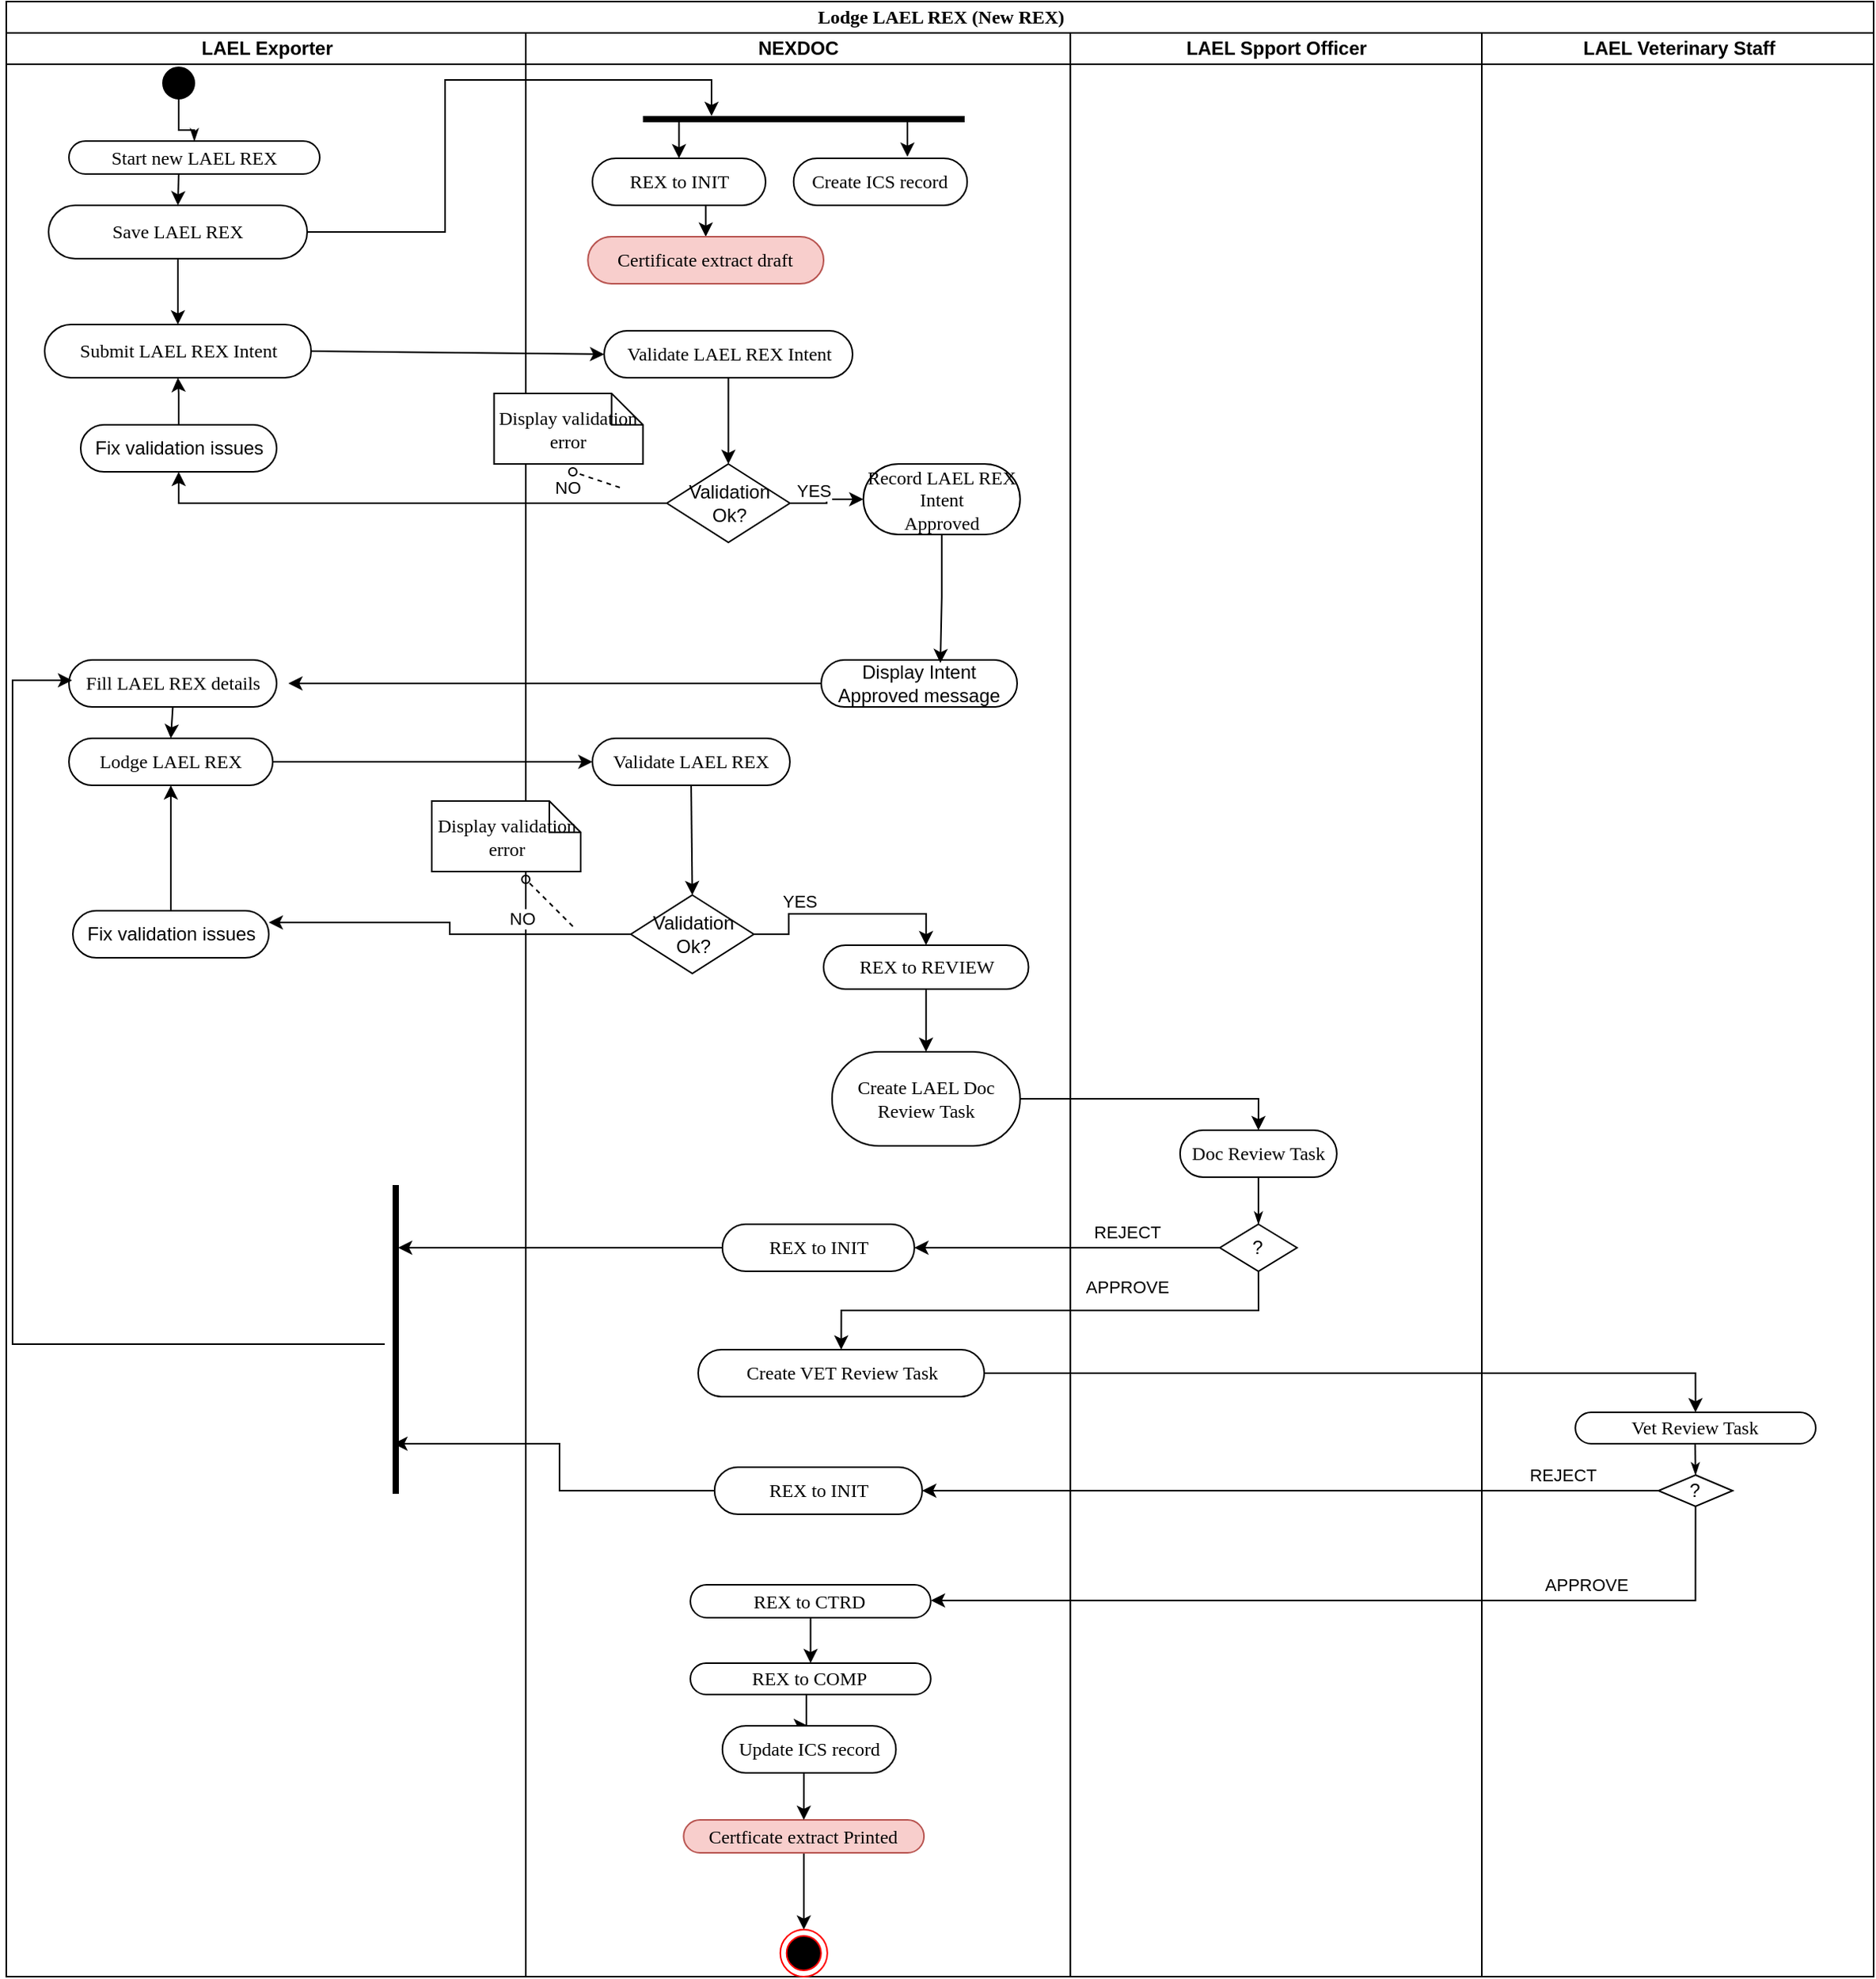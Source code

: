 <mxfile version="24.2.1" type="github">
  <diagram name="Page-1" id="0783ab3e-0a74-02c8-0abd-f7b4e66b4bec">
    <mxGraphModel dx="1434" dy="780" grid="1" gridSize="10" guides="1" tooltips="1" connect="1" arrows="1" fold="1" page="1" pageScale="1" pageWidth="850" pageHeight="1100" background="none" math="0" shadow="0">
      <root>
        <mxCell id="0" />
        <mxCell id="1" parent="0" />
        <mxCell id="1c1d494c118603dd-1" value="Lodge LAEL REX (New REX)" style="swimlane;html=1;childLayout=stackLayout;startSize=20;rounded=0;shadow=0;comic=0;labelBackgroundColor=none;strokeWidth=1;fontFamily=Verdana;fontSize=12;align=center;" parent="1" vertex="1">
          <mxGeometry x="70" y="30" width="1191.5" height="1260" as="geometry" />
        </mxCell>
        <mxCell id="afBEJ1qmN9qO1VWpJjCL-51" value="" style="edgeStyle=orthogonalEdgeStyle;rounded=0;orthogonalLoop=1;jettySize=auto;html=1;entryX=0.5;entryY=1;entryDx=0;entryDy=0;exitX=0;exitY=0.5;exitDx=0;exitDy=0;" parent="1c1d494c118603dd-1" source="afBEJ1qmN9qO1VWpJjCL-49" target="afBEJ1qmN9qO1VWpJjCL-46" edge="1">
          <mxGeometry relative="1" as="geometry">
            <mxPoint x="324.75" y="360" as="sourcePoint" />
            <mxPoint x="172.5" y="357.5" as="targetPoint" />
          </mxGeometry>
        </mxCell>
        <mxCell id="afBEJ1qmN9qO1VWpJjCL-52" value="NO" style="edgeLabel;html=1;align=center;verticalAlign=middle;resizable=0;points=[];" parent="afBEJ1qmN9qO1VWpJjCL-51" vertex="1" connectable="0">
          <mxGeometry x="-0.15" y="-2" relative="1" as="geometry">
            <mxPoint x="77" y="-8" as="offset" />
          </mxGeometry>
        </mxCell>
        <mxCell id="1c1d494c118603dd-2" value="LAEL Exporter" style="swimlane;html=1;startSize=20;" parent="1c1d494c118603dd-1" vertex="1">
          <mxGeometry y="20" width="331.5" height="1240" as="geometry" />
        </mxCell>
        <mxCell id="afBEJ1qmN9qO1VWpJjCL-3" value="" style="ellipse;whiteSpace=wrap;html=1;rounded=0;shadow=0;comic=0;labelBackgroundColor=none;strokeWidth=1;fillColor=#000000;fontFamily=Verdana;fontSize=12;align=center;" parent="1c1d494c118603dd-2" vertex="1">
          <mxGeometry x="100" y="22" width="20" height="20" as="geometry" />
        </mxCell>
        <mxCell id="afBEJ1qmN9qO1VWpJjCL-4" value="Start new LAEL REX" style="rounded=1;whiteSpace=wrap;html=1;shadow=0;comic=0;labelBackgroundColor=none;strokeWidth=1;fontFamily=Verdana;fontSize=12;align=center;arcSize=50;" parent="1c1d494c118603dd-2" vertex="1">
          <mxGeometry x="40" y="69" width="160" height="21" as="geometry" />
        </mxCell>
        <mxCell id="afBEJ1qmN9qO1VWpJjCL-2" style="edgeStyle=orthogonalEdgeStyle;rounded=0;html=1;labelBackgroundColor=none;startArrow=none;startFill=0;startSize=5;endArrow=classicThin;endFill=1;endSize=5;jettySize=auto;orthogonalLoop=1;strokeWidth=1;fontFamily=Verdana;fontSize=12" parent="1c1d494c118603dd-2" source="afBEJ1qmN9qO1VWpJjCL-3" target="afBEJ1qmN9qO1VWpJjCL-4" edge="1">
          <mxGeometry relative="1" as="geometry" />
        </mxCell>
        <mxCell id="1c1d494c118603dd-35" style="edgeStyle=none;rounded=0;html=1;labelBackgroundColor=none;startArrow=none;startFill=0;startSize=5;endArrow=classicThin;endFill=1;endSize=5;jettySize=auto;orthogonalLoop=1;strokeWidth=1;fontFamily=Verdana;fontSize=12" parent="1c1d494c118603dd-2" edge="1">
          <mxGeometry relative="1" as="geometry">
            <mxPoint x="152.273" y="455" as="targetPoint" />
          </mxGeometry>
        </mxCell>
        <mxCell id="1c1d494c118603dd-46" style="edgeStyle=none;rounded=0;html=1;labelBackgroundColor=none;startArrow=none;startFill=0;startSize=5;endArrow=oval;endFill=0;endSize=5;jettySize=auto;orthogonalLoop=1;strokeWidth=1;fontFamily=Verdana;fontSize=12;dashed=1;" parent="1c1d494c118603dd-2" edge="1">
          <mxGeometry relative="1" as="geometry">
            <mxPoint x="130.625" y="370" as="targetPoint" />
          </mxGeometry>
        </mxCell>
        <mxCell id="1c1d494c118603dd-47" style="edgeStyle=none;rounded=0;html=1;dashed=1;labelBackgroundColor=none;startArrow=none;startFill=0;startSize=5;endArrow=oval;endFill=0;endSize=5;jettySize=auto;orthogonalLoop=1;strokeWidth=1;fontFamily=Verdana;fontSize=12" parent="1c1d494c118603dd-2" edge="1">
          <mxGeometry relative="1" as="geometry">
            <mxPoint x="115" y="415" as="sourcePoint" />
          </mxGeometry>
        </mxCell>
        <mxCell id="afBEJ1qmN9qO1VWpJjCL-32" value="Submit LAEL REX Intent" style="rounded=1;whiteSpace=wrap;html=1;shadow=0;comic=0;labelBackgroundColor=none;strokeWidth=1;fontFamily=Verdana;fontSize=12;align=center;arcSize=50;" parent="1c1d494c118603dd-2" vertex="1">
          <mxGeometry x="24.5" y="186" width="170" height="34" as="geometry" />
        </mxCell>
        <mxCell id="afBEJ1qmN9qO1VWpJjCL-42" value="" style="endArrow=classic;html=1;rounded=0;entryX=0.5;entryY=0;entryDx=0;entryDy=0;" parent="1c1d494c118603dd-2" target="afBEJ1qmN9qO1VWpJjCL-123" edge="1">
          <mxGeometry width="50" height="50" relative="1" as="geometry">
            <mxPoint x="110" y="90" as="sourcePoint" />
            <mxPoint x="160" y="40" as="targetPoint" />
          </mxGeometry>
        </mxCell>
        <mxCell id="afBEJ1qmN9qO1VWpJjCL-58" style="edgeStyle=orthogonalEdgeStyle;rounded=0;orthogonalLoop=1;jettySize=auto;html=1;entryX=0.5;entryY=1;entryDx=0;entryDy=0;" parent="1c1d494c118603dd-2" source="afBEJ1qmN9qO1VWpJjCL-46" target="afBEJ1qmN9qO1VWpJjCL-32" edge="1">
          <mxGeometry relative="1" as="geometry" />
        </mxCell>
        <mxCell id="afBEJ1qmN9qO1VWpJjCL-46" value="&lt;span style=&quot;font-family: Helvetica;&quot;&gt;Fix validation issues&lt;/span&gt;" style="rounded=1;whiteSpace=wrap;html=1;shadow=0;comic=0;labelBackgroundColor=none;strokeWidth=1;fontFamily=Verdana;fontSize=12;align=center;arcSize=50;" parent="1c1d494c118603dd-2" vertex="1">
          <mxGeometry x="47.5" y="250" width="125" height="30" as="geometry" />
        </mxCell>
        <mxCell id="afBEJ1qmN9qO1VWpJjCL-66" value="Fill LAEL REX details" style="rounded=1;whiteSpace=wrap;html=1;shadow=0;comic=0;labelBackgroundColor=none;strokeWidth=1;fontFamily=Verdana;fontSize=12;align=center;arcSize=50;" parent="1c1d494c118603dd-2" vertex="1">
          <mxGeometry x="40" y="400" width="132.5" height="30" as="geometry" />
        </mxCell>
        <mxCell id="afBEJ1qmN9qO1VWpJjCL-67" value="Lodge LAEL REX" style="rounded=1;whiteSpace=wrap;html=1;shadow=0;comic=0;labelBackgroundColor=none;strokeWidth=1;fontFamily=Verdana;fontSize=12;align=center;arcSize=50;" parent="1c1d494c118603dd-2" vertex="1">
          <mxGeometry x="40" y="450" width="130" height="30" as="geometry" />
        </mxCell>
        <mxCell id="afBEJ1qmN9qO1VWpJjCL-124" style="edgeStyle=orthogonalEdgeStyle;rounded=0;orthogonalLoop=1;jettySize=auto;html=1;entryX=0.5;entryY=0;entryDx=0;entryDy=0;" parent="1c1d494c118603dd-2" source="afBEJ1qmN9qO1VWpJjCL-123" target="afBEJ1qmN9qO1VWpJjCL-32" edge="1">
          <mxGeometry relative="1" as="geometry" />
        </mxCell>
        <mxCell id="afBEJ1qmN9qO1VWpJjCL-123" value="Save LAEL REX" style="rounded=1;whiteSpace=wrap;html=1;shadow=0;comic=0;labelBackgroundColor=none;strokeWidth=1;fontFamily=Verdana;fontSize=12;align=center;arcSize=50;" parent="1c1d494c118603dd-2" vertex="1">
          <mxGeometry x="27" y="110" width="165" height="34" as="geometry" />
        </mxCell>
        <mxCell id="afBEJ1qmN9qO1VWpJjCL-70" value="&lt;span style=&quot;font-family: Helvetica;&quot;&gt;Fix validation issues&lt;/span&gt;" style="rounded=1;whiteSpace=wrap;html=1;shadow=0;comic=0;labelBackgroundColor=none;strokeWidth=1;fontFamily=Verdana;fontSize=12;align=center;arcSize=50;" parent="1c1d494c118603dd-2" vertex="1">
          <mxGeometry x="42.5" y="560" width="125" height="30" as="geometry" />
        </mxCell>
        <mxCell id="afBEJ1qmN9qO1VWpJjCL-69" style="edgeStyle=orthogonalEdgeStyle;rounded=0;orthogonalLoop=1;jettySize=auto;html=1;entryX=0.5;entryY=1;entryDx=0;entryDy=0;" parent="1c1d494c118603dd-2" source="afBEJ1qmN9qO1VWpJjCL-70" target="afBEJ1qmN9qO1VWpJjCL-67" edge="1">
          <mxGeometry relative="1" as="geometry">
            <mxPoint x="110" y="506" as="targetPoint" />
          </mxGeometry>
        </mxCell>
        <mxCell id="afBEJ1qmN9qO1VWpJjCL-68" value="" style="endArrow=classic;html=1;rounded=0;exitX=0.5;exitY=1;exitDx=0;exitDy=0;entryX=0.5;entryY=0;entryDx=0;entryDy=0;" parent="1c1d494c118603dd-2" source="afBEJ1qmN9qO1VWpJjCL-66" target="afBEJ1qmN9qO1VWpJjCL-67" edge="1">
          <mxGeometry width="50" height="50" relative="1" as="geometry">
            <mxPoint x="77" y="454" as="sourcePoint" />
            <mxPoint x="77" y="450" as="targetPoint" />
          </mxGeometry>
        </mxCell>
        <mxCell id="k0b7vKXvkXCQRF4-hNE2-1" value="" style="line;strokeWidth=4;html=1;perimeter=backbonePerimeter;points=[];outlineConnect=0;rotation=90;" vertex="1" parent="1c1d494c118603dd-2">
          <mxGeometry x="150" y="828.5" width="197" height="10" as="geometry" />
        </mxCell>
        <mxCell id="afBEJ1qmN9qO1VWpJjCL-167" style="edgeStyle=orthogonalEdgeStyle;rounded=0;orthogonalLoop=1;jettySize=auto;html=1;" parent="1c1d494c118603dd-2" edge="1">
          <mxGeometry relative="1" as="geometry">
            <mxPoint x="42" y="413" as="targetPoint" />
            <mxPoint x="241.5" y="836.5" as="sourcePoint" />
            <Array as="points">
              <mxPoint x="4" y="837" />
              <mxPoint x="4" y="413" />
            </Array>
          </mxGeometry>
        </mxCell>
        <mxCell id="1c1d494c118603dd-3" value="NEXDOC" style="swimlane;html=1;startSize=20;" parent="1c1d494c118603dd-1" vertex="1">
          <mxGeometry x="331.5" y="20" width="347.44" height="1240" as="geometry" />
        </mxCell>
        <mxCell id="1c1d494c118603dd-11" value="Validate LAEL REX" style="rounded=1;whiteSpace=wrap;html=1;shadow=0;comic=0;labelBackgroundColor=none;strokeWidth=1;fontFamily=Verdana;fontSize=12;align=center;arcSize=50;" parent="1c1d494c118603dd-3" vertex="1">
          <mxGeometry x="42.5" y="450" width="126" height="30" as="geometry" />
        </mxCell>
        <mxCell id="1c1d494c118603dd-5" value="Validate LAEL REX Intent" style="rounded=1;whiteSpace=wrap;html=1;shadow=0;comic=0;labelBackgroundColor=none;strokeWidth=1;fontFamily=Verdana;fontSize=12;align=center;arcSize=50;" parent="1c1d494c118603dd-3" vertex="1">
          <mxGeometry x="50" y="190" width="158.5" height="30" as="geometry" />
        </mxCell>
        <mxCell id="afBEJ1qmN9qO1VWpJjCL-48" value="" style="endArrow=classic;html=1;rounded=0;entryX=0.5;entryY=0;entryDx=0;entryDy=0;exitX=0.5;exitY=1;exitDx=0;exitDy=0;" parent="1c1d494c118603dd-3" source="1c1d494c118603dd-5" target="afBEJ1qmN9qO1VWpJjCL-49" edge="1">
          <mxGeometry width="50" height="50" relative="1" as="geometry">
            <mxPoint x="110" y="304" as="sourcePoint" />
            <mxPoint x="102" y="334" as="targetPoint" />
          </mxGeometry>
        </mxCell>
        <mxCell id="afBEJ1qmN9qO1VWpJjCL-54" value="" style="edgeStyle=orthogonalEdgeStyle;rounded=0;orthogonalLoop=1;jettySize=auto;html=1;entryX=0;entryY=0.5;entryDx=0;entryDy=0;" parent="1c1d494c118603dd-3" source="afBEJ1qmN9qO1VWpJjCL-49" target="afBEJ1qmN9qO1VWpJjCL-64" edge="1">
          <mxGeometry relative="1" as="geometry">
            <mxPoint x="220" y="339" as="targetPoint" />
          </mxGeometry>
        </mxCell>
        <mxCell id="afBEJ1qmN9qO1VWpJjCL-60" value="YES" style="edgeLabel;html=1;align=center;verticalAlign=middle;resizable=0;points=[];" parent="afBEJ1qmN9qO1VWpJjCL-54" vertex="1" connectable="0">
          <mxGeometry x="-0.413" y="-5" relative="1" as="geometry">
            <mxPoint y="-13" as="offset" />
          </mxGeometry>
        </mxCell>
        <mxCell id="afBEJ1qmN9qO1VWpJjCL-49" value="Validation Ok?" style="rhombus;whiteSpace=wrap;html=1;" parent="1c1d494c118603dd-3" vertex="1">
          <mxGeometry x="90" y="275" width="78.5" height="50" as="geometry" />
        </mxCell>
        <mxCell id="afBEJ1qmN9qO1VWpJjCL-64" value="Record LAEL REX Intent&lt;div&gt;Approved&lt;/div&gt;" style="rounded=1;whiteSpace=wrap;html=1;shadow=0;comic=0;labelBackgroundColor=none;strokeWidth=1;fontFamily=Verdana;fontSize=12;align=center;arcSize=50;" parent="1c1d494c118603dd-3" vertex="1">
          <mxGeometry x="215.38" y="275" width="100" height="45" as="geometry" />
        </mxCell>
        <mxCell id="afBEJ1qmN9qO1VWpJjCL-71" value="" style="endArrow=classic;html=1;rounded=0;entryX=0.5;entryY=0;entryDx=0;entryDy=0;exitX=0.5;exitY=1;exitDx=0;exitDy=0;" parent="1c1d494c118603dd-3" source="1c1d494c118603dd-11" target="afBEJ1qmN9qO1VWpJjCL-74" edge="1">
          <mxGeometry width="50" height="50" relative="1" as="geometry">
            <mxPoint x="114" y="552" as="sourcePoint" />
            <mxPoint x="102" y="602" as="targetPoint" />
          </mxGeometry>
        </mxCell>
        <mxCell id="afBEJ1qmN9qO1VWpJjCL-72" value="" style="edgeStyle=orthogonalEdgeStyle;rounded=0;orthogonalLoop=1;jettySize=auto;html=1;entryX=0.5;entryY=0;entryDx=0;entryDy=0;" parent="1c1d494c118603dd-3" source="afBEJ1qmN9qO1VWpJjCL-74" target="afBEJ1qmN9qO1VWpJjCL-75" edge="1">
          <mxGeometry relative="1" as="geometry">
            <mxPoint x="220" y="607" as="targetPoint" />
          </mxGeometry>
        </mxCell>
        <mxCell id="afBEJ1qmN9qO1VWpJjCL-73" value="YES" style="edgeLabel;html=1;align=center;verticalAlign=middle;resizable=0;points=[];" parent="afBEJ1qmN9qO1VWpJjCL-72" vertex="1" connectable="0">
          <mxGeometry x="-0.413" y="-5" relative="1" as="geometry">
            <mxPoint y="-13" as="offset" />
          </mxGeometry>
        </mxCell>
        <mxCell id="afBEJ1qmN9qO1VWpJjCL-74" value="Validation Ok?" style="rhombus;whiteSpace=wrap;html=1;" parent="1c1d494c118603dd-3" vertex="1">
          <mxGeometry x="67" y="550" width="78.5" height="50" as="geometry" />
        </mxCell>
        <mxCell id="afBEJ1qmN9qO1VWpJjCL-133" value="" style="edgeStyle=orthogonalEdgeStyle;rounded=0;orthogonalLoop=1;jettySize=auto;html=1;" parent="1c1d494c118603dd-3" source="afBEJ1qmN9qO1VWpJjCL-75" target="afBEJ1qmN9qO1VWpJjCL-132" edge="1">
          <mxGeometry relative="1" as="geometry" />
        </mxCell>
        <mxCell id="afBEJ1qmN9qO1VWpJjCL-75" value="REX to REVIEW" style="rounded=1;whiteSpace=wrap;html=1;shadow=0;comic=0;labelBackgroundColor=none;strokeWidth=1;fontFamily=Verdana;fontSize=12;align=center;arcSize=50;" parent="1c1d494c118603dd-3" vertex="1">
          <mxGeometry x="190" y="582" width="130.75" height="28" as="geometry" />
        </mxCell>
        <mxCell id="afBEJ1qmN9qO1VWpJjCL-118" style="edgeStyle=none;rounded=0;html=1;dashed=1;labelBackgroundColor=none;startArrow=none;startFill=0;startSize=5;endArrow=oval;endFill=0;endSize=5;jettySize=auto;orthogonalLoop=1;strokeWidth=1;fontFamily=Verdana;fontSize=12" parent="1c1d494c118603dd-3" edge="1">
          <mxGeometry relative="1" as="geometry">
            <mxPoint x="60" y="290" as="sourcePoint" />
            <mxPoint x="30" y="280" as="targetPoint" />
          </mxGeometry>
        </mxCell>
        <mxCell id="afBEJ1qmN9qO1VWpJjCL-119" style="edgeStyle=none;rounded=0;html=1;dashed=1;labelBackgroundColor=none;startArrow=none;startFill=0;startSize=5;endArrow=oval;endFill=0;endSize=5;jettySize=auto;orthogonalLoop=1;strokeWidth=1;fontFamily=Verdana;fontSize=12" parent="1c1d494c118603dd-3" edge="1">
          <mxGeometry relative="1" as="geometry">
            <mxPoint x="30" y="570" as="sourcePoint" />
            <mxPoint y="540" as="targetPoint" />
          </mxGeometry>
        </mxCell>
        <mxCell id="afBEJ1qmN9qO1VWpJjCL-120" value="Display validation error" style="shape=note;whiteSpace=wrap;html=1;rounded=0;shadow=0;comic=0;labelBackgroundColor=none;strokeWidth=1;fontFamily=Verdana;fontSize=12;align=center;size=20;" parent="1c1d494c118603dd-3" vertex="1">
          <mxGeometry x="-60" y="490" width="95" height="45" as="geometry" />
        </mxCell>
        <mxCell id="afBEJ1qmN9qO1VWpJjCL-132" value="Create LAEL Doc Review Task" style="whiteSpace=wrap;html=1;fontFamily=Verdana;rounded=1;shadow=0;comic=0;labelBackgroundColor=none;strokeWidth=1;arcSize=50;" parent="1c1d494c118603dd-3" vertex="1">
          <mxGeometry x="195.38" y="650" width="120" height="60" as="geometry" />
        </mxCell>
        <mxCell id="k0b7vKXvkXCQRF4-hNE2-5" style="edgeStyle=orthogonalEdgeStyle;rounded=0;orthogonalLoop=1;jettySize=auto;html=1;" edge="1" parent="1c1d494c118603dd-3" source="afBEJ1qmN9qO1VWpJjCL-139">
          <mxGeometry relative="1" as="geometry">
            <mxPoint x="-81.5" y="775" as="targetPoint" />
          </mxGeometry>
        </mxCell>
        <mxCell id="afBEJ1qmN9qO1VWpJjCL-139" value="REX to INIT" style="rounded=1;whiteSpace=wrap;html=1;shadow=0;comic=0;labelBackgroundColor=none;strokeWidth=1;fontFamily=Verdana;fontSize=12;align=center;arcSize=50;" parent="1c1d494c118603dd-3" vertex="1">
          <mxGeometry x="125.43" y="760" width="122.5" height="30" as="geometry" />
        </mxCell>
        <mxCell id="afBEJ1qmN9qO1VWpJjCL-143" value="Create VET Review Task" style="rounded=1;whiteSpace=wrap;html=1;shadow=0;comic=0;labelBackgroundColor=none;strokeWidth=1;fontFamily=Verdana;fontSize=12;align=center;arcSize=50;" parent="1c1d494c118603dd-3" vertex="1">
          <mxGeometry x="110" y="840" width="182.5" height="30" as="geometry" />
        </mxCell>
        <mxCell id="afBEJ1qmN9qO1VWpJjCL-117" value="Display validation error" style="shape=note;whiteSpace=wrap;html=1;rounded=0;shadow=0;comic=0;labelBackgroundColor=none;strokeWidth=1;fontFamily=Verdana;fontSize=12;align=center;size=20;" parent="1c1d494c118603dd-3" vertex="1">
          <mxGeometry x="-20.25" y="230" width="95" height="45" as="geometry" />
        </mxCell>
        <mxCell id="afBEJ1qmN9qO1VWpJjCL-172" value="REX to INIT" style="rounded=1;whiteSpace=wrap;html=1;shadow=0;comic=0;labelBackgroundColor=none;strokeWidth=1;fontFamily=Verdana;fontSize=12;align=center;arcSize=50;" parent="1c1d494c118603dd-3" vertex="1">
          <mxGeometry x="120.43" y="915" width="132.5" height="30" as="geometry" />
        </mxCell>
        <mxCell id="afBEJ1qmN9qO1VWpJjCL-192" value="" style="line;strokeWidth=4;html=1;perimeter=backbonePerimeter;points=[];outlineConnect=0;" parent="1c1d494c118603dd-3" vertex="1">
          <mxGeometry x="74.75" y="50" width="205.25" height="10" as="geometry" />
        </mxCell>
        <mxCell id="afBEJ1qmN9qO1VWpJjCL-196" style="edgeStyle=orthogonalEdgeStyle;rounded=0;orthogonalLoop=1;jettySize=auto;html=1;exitX=0.5;exitY=1;exitDx=0;exitDy=0;entryX=0.5;entryY=0;entryDx=0;entryDy=0;" parent="1c1d494c118603dd-3" source="afBEJ1qmN9qO1VWpJjCL-125" target="afBEJ1qmN9qO1VWpJjCL-195" edge="1">
          <mxGeometry relative="1" as="geometry" />
        </mxCell>
        <mxCell id="afBEJ1qmN9qO1VWpJjCL-125" value="REX to INIT" style="rounded=1;whiteSpace=wrap;html=1;shadow=0;comic=0;labelBackgroundColor=none;strokeWidth=1;fontFamily=Verdana;fontSize=12;align=center;arcSize=50;" parent="1c1d494c118603dd-3" vertex="1">
          <mxGeometry x="42.5" y="80" width="110.5" height="30" as="geometry" />
        </mxCell>
        <mxCell id="afBEJ1qmN9qO1VWpJjCL-126" value="Create ICS record" style="rounded=1;whiteSpace=wrap;html=1;shadow=0;comic=0;labelBackgroundColor=none;strokeWidth=1;fontFamily=Verdana;fontSize=12;align=center;arcSize=50;" parent="1c1d494c118603dd-3" vertex="1">
          <mxGeometry x="170.88" y="80" width="110.75" height="30" as="geometry" />
        </mxCell>
        <mxCell id="afBEJ1qmN9qO1VWpJjCL-193" value="" style="endArrow=classic;html=1;rounded=0;entryX=0.5;entryY=0;entryDx=0;entryDy=0;" parent="1c1d494c118603dd-3" source="afBEJ1qmN9qO1VWpJjCL-192" target="afBEJ1qmN9qO1VWpJjCL-125" edge="1">
          <mxGeometry width="50" height="50" relative="1" as="geometry">
            <mxPoint x="100" y="60" as="sourcePoint" />
            <mxPoint x="150" y="10" as="targetPoint" />
          </mxGeometry>
        </mxCell>
        <mxCell id="afBEJ1qmN9qO1VWpJjCL-195" value="Certificate extract draft" style="rounded=1;whiteSpace=wrap;html=1;shadow=0;comic=0;labelBackgroundColor=none;strokeWidth=1;fontFamily=Verdana;fontSize=12;align=center;arcSize=50;fillColor=#f8cecc;strokeColor=#b85450;" parent="1c1d494c118603dd-3" vertex="1">
          <mxGeometry x="39.63" y="130" width="150.37" height="30" as="geometry" />
        </mxCell>
        <mxCell id="afBEJ1qmN9qO1VWpJjCL-185" value="REX to COMP" style="rounded=1;whiteSpace=wrap;html=1;shadow=0;comic=0;labelBackgroundColor=none;strokeWidth=1;fontFamily=Verdana;fontSize=12;align=center;arcSize=50;" parent="1c1d494c118603dd-3" vertex="1">
          <mxGeometry x="105.0" y="1040" width="153.37" height="20" as="geometry" />
        </mxCell>
        <mxCell id="afBEJ1qmN9qO1VWpJjCL-182" value="REX to CTRD" style="rounded=1;whiteSpace=wrap;html=1;shadow=0;comic=0;labelBackgroundColor=none;strokeWidth=1;fontFamily=Verdana;fontSize=12;align=center;arcSize=50;" parent="1c1d494c118603dd-3" vertex="1">
          <mxGeometry x="105" y="990" width="153.37" height="21" as="geometry" />
        </mxCell>
        <mxCell id="afBEJ1qmN9qO1VWpJjCL-186" value="" style="edgeStyle=orthogonalEdgeStyle;rounded=0;orthogonalLoop=1;jettySize=auto;html=1;" parent="1c1d494c118603dd-3" source="afBEJ1qmN9qO1VWpJjCL-182" target="afBEJ1qmN9qO1VWpJjCL-185" edge="1">
          <mxGeometry relative="1" as="geometry" />
        </mxCell>
        <mxCell id="k0b7vKXvkXCQRF4-hNE2-2" value="" style="edgeStyle=orthogonalEdgeStyle;rounded=0;orthogonalLoop=1;jettySize=auto;html=1;" edge="1" parent="1c1d494c118603dd-3" source="afBEJ1qmN9qO1VWpJjCL-200" target="afBEJ1qmN9qO1VWpJjCL-202">
          <mxGeometry relative="1" as="geometry" />
        </mxCell>
        <mxCell id="afBEJ1qmN9qO1VWpJjCL-200" value="Certficate extract Printed" style="rounded=1;whiteSpace=wrap;html=1;shadow=0;comic=0;labelBackgroundColor=none;strokeWidth=1;fontFamily=Verdana;fontSize=12;align=center;arcSize=50;fillColor=#f8cecc;strokeColor=#b85450;" parent="1c1d494c118603dd-3" vertex="1">
          <mxGeometry x="100.69" y="1140" width="153.37" height="21" as="geometry" />
        </mxCell>
        <mxCell id="afBEJ1qmN9qO1VWpJjCL-201" value="" style="edgeStyle=orthogonalEdgeStyle;rounded=0;orthogonalLoop=1;jettySize=auto;html=1;exitX=0.5;exitY=1;exitDx=0;exitDy=0;" parent="1c1d494c118603dd-3" edge="1">
          <mxGeometry relative="1" as="geometry">
            <mxPoint x="187.685" y="1060" as="sourcePoint" />
            <mxPoint x="180" y="1080" as="targetPoint" />
            <Array as="points">
              <mxPoint x="179" y="1060" />
            </Array>
          </mxGeometry>
        </mxCell>
        <mxCell id="afBEJ1qmN9qO1VWpJjCL-202" value="" style="ellipse;html=1;shape=endState;fillColor=#000000;strokeColor=#ff0000;" parent="1c1d494c118603dd-3" vertex="1">
          <mxGeometry x="162.38" y="1210" width="30" height="30" as="geometry" />
        </mxCell>
        <mxCell id="k0b7vKXvkXCQRF4-hNE2-13" style="edgeStyle=orthogonalEdgeStyle;rounded=0;orthogonalLoop=1;jettySize=auto;html=1;" edge="1" parent="1c1d494c118603dd-3" source="k0b7vKXvkXCQRF4-hNE2-10">
          <mxGeometry relative="1" as="geometry">
            <mxPoint x="-151.5" y="415" as="targetPoint" />
          </mxGeometry>
        </mxCell>
        <mxCell id="k0b7vKXvkXCQRF4-hNE2-10" value="&lt;span style=&quot;font-family: Helvetica;&quot;&gt;Display Intent Approved message&lt;/span&gt;" style="rounded=1;whiteSpace=wrap;html=1;shadow=0;comic=0;labelBackgroundColor=none;strokeWidth=1;fontFamily=Verdana;fontSize=12;align=center;arcSize=50;" vertex="1" parent="1c1d494c118603dd-3">
          <mxGeometry x="188.5" y="400" width="125" height="30" as="geometry" />
        </mxCell>
        <mxCell id="k0b7vKXvkXCQRF4-hNE2-12" style="edgeStyle=orthogonalEdgeStyle;rounded=0;orthogonalLoop=1;jettySize=auto;html=1;entryX=0.608;entryY=0.067;entryDx=0;entryDy=0;entryPerimeter=0;" edge="1" parent="1c1d494c118603dd-3" source="afBEJ1qmN9qO1VWpJjCL-64" target="k0b7vKXvkXCQRF4-hNE2-10">
          <mxGeometry relative="1" as="geometry" />
        </mxCell>
        <mxCell id="k0b7vKXvkXCQRF4-hNE2-16" style="edgeStyle=orthogonalEdgeStyle;rounded=0;orthogonalLoop=1;jettySize=auto;html=1;exitX=0.5;exitY=1;exitDx=0;exitDy=0;entryX=0.5;entryY=0;entryDx=0;entryDy=0;" edge="1" parent="1c1d494c118603dd-3" source="k0b7vKXvkXCQRF4-hNE2-14" target="afBEJ1qmN9qO1VWpJjCL-200">
          <mxGeometry relative="1" as="geometry" />
        </mxCell>
        <mxCell id="k0b7vKXvkXCQRF4-hNE2-14" value="Update ICS record" style="rounded=1;whiteSpace=wrap;html=1;shadow=0;comic=0;labelBackgroundColor=none;strokeWidth=1;fontFamily=Verdana;fontSize=12;align=center;arcSize=50;" vertex="1" parent="1c1d494c118603dd-3">
          <mxGeometry x="125.43" y="1080" width="110.75" height="30" as="geometry" />
        </mxCell>
        <mxCell id="afBEJ1qmN9qO1VWpJjCL-79" value="LAEL Spport Officer" style="swimlane;html=1;startSize=20;" parent="1c1d494c118603dd-1" vertex="1">
          <mxGeometry x="678.94" y="20" width="262.56" height="1240" as="geometry" />
        </mxCell>
        <mxCell id="afBEJ1qmN9qO1VWpJjCL-80" style="rounded=0;html=1;labelBackgroundColor=none;startArrow=none;startFill=0;startSize=5;endArrow=classicThin;endFill=1;endSize=5;jettySize=auto;orthogonalLoop=1;strokeWidth=1;fontFamily=Verdana;fontSize=12" parent="afBEJ1qmN9qO1VWpJjCL-79" edge="1">
          <mxGeometry relative="1" as="geometry">
            <mxPoint x="83.75" y="238" as="sourcePoint" />
          </mxGeometry>
        </mxCell>
        <mxCell id="afBEJ1qmN9qO1VWpJjCL-82" style="edgeStyle=none;rounded=0;html=1;labelBackgroundColor=none;startArrow=none;startFill=0;startSize=5;endArrow=classicThin;endFill=1;endSize=5;jettySize=auto;orthogonalLoop=1;strokeWidth=1;fontFamily=Verdana;fontSize=12" parent="afBEJ1qmN9qO1VWpJjCL-79" edge="1">
          <mxGeometry relative="1" as="geometry">
            <mxPoint x="85" y="356.111" as="sourcePoint" />
          </mxGeometry>
        </mxCell>
        <mxCell id="afBEJ1qmN9qO1VWpJjCL-84" style="edgeStyle=none;rounded=0;html=1;labelBackgroundColor=none;startArrow=none;startFill=0;startSize=5;endArrow=classicThin;endFill=1;endSize=5;jettySize=auto;orthogonalLoop=1;strokeWidth=1;fontFamily=Verdana;fontSize=12" parent="afBEJ1qmN9qO1VWpJjCL-79" edge="1">
          <mxGeometry relative="1" as="geometry">
            <mxPoint x="70.565" y="298" as="sourcePoint" />
          </mxGeometry>
        </mxCell>
        <mxCell id="afBEJ1qmN9qO1VWpJjCL-91" value="Doc Review Task" style="rounded=1;whiteSpace=wrap;html=1;shadow=0;comic=0;labelBackgroundColor=none;strokeWidth=1;fontFamily=Verdana;fontSize=12;align=center;arcSize=50;" parent="afBEJ1qmN9qO1VWpJjCL-79" vertex="1">
          <mxGeometry x="70.01" y="700" width="100" height="30" as="geometry" />
        </mxCell>
        <mxCell id="afBEJ1qmN9qO1VWpJjCL-93" style="edgeStyle=none;rounded=0;html=1;dashed=1;labelBackgroundColor=none;startArrow=none;startFill=0;startSize=5;endArrow=oval;endFill=0;endSize=5;jettySize=auto;orthogonalLoop=1;strokeWidth=1;fontFamily=Verdana;fontSize=12" parent="afBEJ1qmN9qO1VWpJjCL-79" edge="1">
          <mxGeometry relative="1" as="geometry">
            <mxPoint x="122.955" y="238" as="targetPoint" />
          </mxGeometry>
        </mxCell>
        <mxCell id="afBEJ1qmN9qO1VWpJjCL-94" style="edgeStyle=none;rounded=0;html=1;dashed=1;labelBackgroundColor=none;startArrow=none;startFill=0;startSize=5;endArrow=oval;endFill=0;endSize=5;jettySize=auto;orthogonalLoop=1;strokeWidth=1;fontFamily=Verdana;fontSize=12" parent="afBEJ1qmN9qO1VWpJjCL-79" edge="1">
          <mxGeometry relative="1" as="geometry">
            <mxPoint x="85" y="281.814" as="targetPoint" />
          </mxGeometry>
        </mxCell>
        <mxCell id="afBEJ1qmN9qO1VWpJjCL-96" style="edgeStyle=none;rounded=0;html=1;dashed=1;labelBackgroundColor=none;startArrow=none;startFill=0;startSize=5;endArrow=oval;endFill=0;endSize=5;jettySize=auto;orthogonalLoop=1;strokeWidth=1;fontFamily=Verdana;fontSize=12" parent="afBEJ1qmN9qO1VWpJjCL-79" edge="1">
          <mxGeometry relative="1" as="geometry">
            <mxPoint x="139.231" y="360" as="targetPoint" />
          </mxGeometry>
        </mxCell>
        <mxCell id="afBEJ1qmN9qO1VWpJjCL-97" style="edgeStyle=none;rounded=0;html=1;dashed=1;labelBackgroundColor=none;startArrow=none;startFill=0;startSize=5;endArrow=oval;endFill=0;endSize=5;jettySize=auto;orthogonalLoop=1;strokeWidth=1;fontFamily=Verdana;fontSize=12" parent="afBEJ1qmN9qO1VWpJjCL-79" edge="1">
          <mxGeometry relative="1" as="geometry">
            <mxPoint x="110" y="420.692" as="sourcePoint" />
          </mxGeometry>
        </mxCell>
        <mxCell id="afBEJ1qmN9qO1VWpJjCL-135" value="?" style="rhombus;whiteSpace=wrap;html=1;" parent="afBEJ1qmN9qO1VWpJjCL-79" vertex="1">
          <mxGeometry x="95.39" y="760" width="49.25" height="30" as="geometry" />
        </mxCell>
        <mxCell id="afBEJ1qmN9qO1VWpJjCL-136" value="" style="edgeStyle=none;rounded=0;html=1;labelBackgroundColor=none;startArrow=none;startFill=0;startSize=5;endArrow=classicThin;endFill=1;endSize=5;jettySize=auto;orthogonalLoop=1;strokeWidth=1;fontFamily=Verdana;fontSize=12" parent="afBEJ1qmN9qO1VWpJjCL-79" source="afBEJ1qmN9qO1VWpJjCL-91" target="afBEJ1qmN9qO1VWpJjCL-135" edge="1">
          <mxGeometry relative="1" as="geometry">
            <mxPoint x="741.5" y="830" as="sourcePoint" />
            <mxPoint x="741.5" y="920" as="targetPoint" />
          </mxGeometry>
        </mxCell>
        <mxCell id="afBEJ1qmN9qO1VWpJjCL-134" style="edgeStyle=orthogonalEdgeStyle;rounded=0;orthogonalLoop=1;jettySize=auto;html=1;entryX=0.5;entryY=0;entryDx=0;entryDy=0;" parent="1c1d494c118603dd-1" source="afBEJ1qmN9qO1VWpJjCL-132" target="afBEJ1qmN9qO1VWpJjCL-91" edge="1">
          <mxGeometry relative="1" as="geometry">
            <mxPoint x="702" y="780" as="targetPoint" />
          </mxGeometry>
        </mxCell>
        <mxCell id="afBEJ1qmN9qO1VWpJjCL-138" value="" style="edgeStyle=orthogonalEdgeStyle;rounded=0;orthogonalLoop=1;jettySize=auto;html=1;entryX=1;entryY=0.5;entryDx=0;entryDy=0;" parent="1c1d494c118603dd-1" source="afBEJ1qmN9qO1VWpJjCL-135" target="afBEJ1qmN9qO1VWpJjCL-139" edge="1">
          <mxGeometry relative="1" as="geometry">
            <mxPoint x="530" y="860" as="targetPoint" />
          </mxGeometry>
        </mxCell>
        <mxCell id="afBEJ1qmN9qO1VWpJjCL-140" value="REJECT" style="edgeLabel;html=1;align=center;verticalAlign=middle;resizable=0;points=[];" parent="afBEJ1qmN9qO1VWpJjCL-138" vertex="1" connectable="0">
          <mxGeometry x="-0.252" y="1" relative="1" as="geometry">
            <mxPoint x="13" y="-11" as="offset" />
          </mxGeometry>
        </mxCell>
        <mxCell id="afBEJ1qmN9qO1VWpJjCL-141" style="edgeStyle=orthogonalEdgeStyle;rounded=0;orthogonalLoop=1;jettySize=auto;html=1;exitX=0.5;exitY=1;exitDx=0;exitDy=0;entryX=0.5;entryY=0;entryDx=0;entryDy=0;" parent="1c1d494c118603dd-1" source="afBEJ1qmN9qO1VWpJjCL-135" target="afBEJ1qmN9qO1VWpJjCL-143" edge="1">
          <mxGeometry relative="1" as="geometry">
            <mxPoint x="360" y="880" as="targetPoint" />
          </mxGeometry>
        </mxCell>
        <mxCell id="afBEJ1qmN9qO1VWpJjCL-142" value="APPROVE" style="edgeLabel;html=1;align=center;verticalAlign=middle;resizable=0;points=[];" parent="afBEJ1qmN9qO1VWpJjCL-141" vertex="1" connectable="0">
          <mxGeometry x="0.306" y="2" relative="1" as="geometry">
            <mxPoint x="97" y="-17" as="offset" />
          </mxGeometry>
        </mxCell>
        <mxCell id="afBEJ1qmN9qO1VWpJjCL-39" value="" style="endArrow=classic;html=1;rounded=0;exitX=1;exitY=0.5;exitDx=0;exitDy=0;entryX=0;entryY=0.5;entryDx=0;entryDy=0;" parent="1c1d494c118603dd-1" source="afBEJ1qmN9qO1VWpJjCL-32" target="1c1d494c118603dd-5" edge="1">
          <mxGeometry width="50" height="50" relative="1" as="geometry">
            <mxPoint x="200" y="239.25" as="sourcePoint" />
            <mxPoint x="298.75" y="211.5" as="targetPoint" />
          </mxGeometry>
        </mxCell>
        <mxCell id="afBEJ1qmN9qO1VWpJjCL-76" value="" style="edgeStyle=orthogonalEdgeStyle;rounded=0;orthogonalLoop=1;jettySize=auto;html=1;entryX=1;entryY=0.25;entryDx=0;entryDy=0;" parent="1c1d494c118603dd-1" source="afBEJ1qmN9qO1VWpJjCL-74" target="afBEJ1qmN9qO1VWpJjCL-70" edge="1">
          <mxGeometry relative="1" as="geometry" />
        </mxCell>
        <mxCell id="afBEJ1qmN9qO1VWpJjCL-77" value="NO" style="edgeLabel;html=1;align=center;verticalAlign=middle;resizable=0;points=[];" parent="afBEJ1qmN9qO1VWpJjCL-76" vertex="1" connectable="0">
          <mxGeometry x="-0.15" y="-2" relative="1" as="geometry">
            <mxPoint x="32" y="-8" as="offset" />
          </mxGeometry>
        </mxCell>
        <mxCell id="afBEJ1qmN9qO1VWpJjCL-165" style="edgeStyle=orthogonalEdgeStyle;rounded=0;orthogonalLoop=1;jettySize=auto;html=1;entryX=0;entryY=0.5;entryDx=0;entryDy=0;" parent="1c1d494c118603dd-1" source="afBEJ1qmN9qO1VWpJjCL-67" target="1c1d494c118603dd-11" edge="1">
          <mxGeometry relative="1" as="geometry" />
        </mxCell>
        <mxCell id="afBEJ1qmN9qO1VWpJjCL-171" style="edgeStyle=orthogonalEdgeStyle;rounded=0;orthogonalLoop=1;jettySize=auto;html=1;entryX=0.5;entryY=0;entryDx=0;entryDy=0;" parent="1c1d494c118603dd-1" source="afBEJ1qmN9qO1VWpJjCL-143" target="afBEJ1qmN9qO1VWpJjCL-161" edge="1">
          <mxGeometry relative="1" as="geometry" />
        </mxCell>
        <mxCell id="afBEJ1qmN9qO1VWpJjCL-1" value="LAEL Veterinary Staff" style="swimlane;html=1;startSize=20;" parent="1c1d494c118603dd-1" vertex="1">
          <mxGeometry x="941.5" y="20" width="250" height="1240" as="geometry" />
        </mxCell>
        <mxCell id="afBEJ1qmN9qO1VWpJjCL-16" style="edgeStyle=none;rounded=0;html=1;labelBackgroundColor=none;startArrow=none;startFill=0;startSize=5;endArrow=classicThin;endFill=1;endSize=5;jettySize=auto;orthogonalLoop=1;strokeWidth=1;fontFamily=Verdana;fontSize=12;entryX=0.5;entryY=0;entryDx=0;entryDy=0;" parent="afBEJ1qmN9qO1VWpJjCL-1" target="afBEJ1qmN9qO1VWpJjCL-162" edge="1">
          <mxGeometry relative="1" as="geometry">
            <mxPoint x="136.13" y="900" as="sourcePoint" />
            <mxPoint x="136.63" y="920" as="targetPoint" />
          </mxGeometry>
        </mxCell>
        <mxCell id="afBEJ1qmN9qO1VWpJjCL-19" style="edgeStyle=none;rounded=0;html=1;dashed=1;labelBackgroundColor=none;startArrow=none;startFill=0;startSize=5;endArrow=oval;endFill=0;endSize=5;jettySize=auto;orthogonalLoop=1;strokeWidth=1;fontFamily=Verdana;fontSize=12" parent="afBEJ1qmN9qO1VWpJjCL-1" edge="1">
          <mxGeometry relative="1" as="geometry">
            <mxPoint x="122.955" y="238" as="targetPoint" />
          </mxGeometry>
        </mxCell>
        <mxCell id="afBEJ1qmN9qO1VWpJjCL-20" style="edgeStyle=none;rounded=0;html=1;dashed=1;labelBackgroundColor=none;startArrow=none;startFill=0;startSize=5;endArrow=oval;endFill=0;endSize=5;jettySize=auto;orthogonalLoop=1;strokeWidth=1;fontFamily=Verdana;fontSize=12" parent="afBEJ1qmN9qO1VWpJjCL-1" edge="1">
          <mxGeometry relative="1" as="geometry">
            <mxPoint x="85" y="281.814" as="targetPoint" />
          </mxGeometry>
        </mxCell>
        <mxCell id="afBEJ1qmN9qO1VWpJjCL-23" style="edgeStyle=none;rounded=0;html=1;dashed=1;labelBackgroundColor=none;startArrow=none;startFill=0;startSize=5;endArrow=oval;endFill=0;endSize=5;jettySize=auto;orthogonalLoop=1;strokeWidth=1;fontFamily=Verdana;fontSize=12" parent="afBEJ1qmN9qO1VWpJjCL-1" edge="1">
          <mxGeometry relative="1" as="geometry">
            <mxPoint x="110" y="420.692" as="sourcePoint" />
          </mxGeometry>
        </mxCell>
        <mxCell id="afBEJ1qmN9qO1VWpJjCL-161" value="Vet Review Task" style="rounded=1;whiteSpace=wrap;html=1;shadow=0;comic=0;labelBackgroundColor=none;strokeWidth=1;fontFamily=Verdana;fontSize=12;align=center;arcSize=50;" parent="afBEJ1qmN9qO1VWpJjCL-1" vertex="1">
          <mxGeometry x="59.66" y="880" width="153.37" height="20" as="geometry" />
        </mxCell>
        <mxCell id="afBEJ1qmN9qO1VWpJjCL-162" value="?" style="rhombus;whiteSpace=wrap;html=1;" parent="afBEJ1qmN9qO1VWpJjCL-1" vertex="1">
          <mxGeometry x="112.69" y="920" width="47.31" height="20" as="geometry" />
        </mxCell>
        <mxCell id="afBEJ1qmN9qO1VWpJjCL-173" style="edgeStyle=orthogonalEdgeStyle;rounded=0;orthogonalLoop=1;jettySize=auto;html=1;entryX=1;entryY=0.5;entryDx=0;entryDy=0;" parent="1c1d494c118603dd-1" source="afBEJ1qmN9qO1VWpJjCL-162" target="afBEJ1qmN9qO1VWpJjCL-172" edge="1">
          <mxGeometry relative="1" as="geometry" />
        </mxCell>
        <mxCell id="afBEJ1qmN9qO1VWpJjCL-174" value="REJECT" style="edgeLabel;html=1;align=center;verticalAlign=middle;resizable=0;points=[];" parent="afBEJ1qmN9qO1VWpJjCL-173" vertex="1" connectable="0">
          <mxGeometry x="-0.758" relative="1" as="geometry">
            <mxPoint x="-4" y="-10" as="offset" />
          </mxGeometry>
        </mxCell>
        <mxCell id="afBEJ1qmN9qO1VWpJjCL-131" style="edgeStyle=orthogonalEdgeStyle;rounded=0;orthogonalLoop=1;jettySize=auto;html=1;exitX=1;exitY=0.5;exitDx=0;exitDy=0;" parent="1c1d494c118603dd-1" source="afBEJ1qmN9qO1VWpJjCL-123" target="afBEJ1qmN9qO1VWpJjCL-192" edge="1">
          <mxGeometry relative="1" as="geometry">
            <mxPoint x="190" y="142" as="sourcePoint" />
            <mxPoint x="340" y="110" as="targetPoint" />
            <Array as="points">
              <mxPoint x="280" y="147" />
              <mxPoint x="280" y="50" />
              <mxPoint x="450" y="50" />
            </Array>
          </mxGeometry>
        </mxCell>
        <mxCell id="afBEJ1qmN9qO1VWpJjCL-181" value="" style="edgeStyle=orthogonalEdgeStyle;rounded=0;orthogonalLoop=1;jettySize=auto;html=1;exitX=0.5;exitY=1;exitDx=0;exitDy=0;" parent="1c1d494c118603dd-1" source="afBEJ1qmN9qO1VWpJjCL-162" edge="1">
          <mxGeometry relative="1" as="geometry">
            <mxPoint x="590" y="1020" as="targetPoint" />
            <Array as="points">
              <mxPoint x="1078" y="1020" />
              <mxPoint x="590" y="1020" />
            </Array>
            <mxPoint x="1114.19" y="980" as="sourcePoint" />
          </mxGeometry>
        </mxCell>
        <mxCell id="afBEJ1qmN9qO1VWpJjCL-184" value="APPROVE" style="edgeLabel;html=1;align=center;verticalAlign=middle;resizable=0;points=[];" parent="afBEJ1qmN9qO1VWpJjCL-181" vertex="1" connectable="0">
          <mxGeometry x="-0.334" y="2" relative="1" as="geometry">
            <mxPoint x="52" y="-12" as="offset" />
          </mxGeometry>
        </mxCell>
        <mxCell id="k0b7vKXvkXCQRF4-hNE2-6" style="edgeStyle=orthogonalEdgeStyle;rounded=0;orthogonalLoop=1;jettySize=auto;html=1;exitX=0;exitY=0.5;exitDx=0;exitDy=0;" edge="1" parent="1c1d494c118603dd-1" source="afBEJ1qmN9qO1VWpJjCL-172" target="k0b7vKXvkXCQRF4-hNE2-1">
          <mxGeometry relative="1" as="geometry">
            <Array as="points">
              <mxPoint x="353" y="950" />
              <mxPoint x="353" y="920" />
            </Array>
          </mxGeometry>
        </mxCell>
        <mxCell id="afBEJ1qmN9qO1VWpJjCL-194" value="" style="endArrow=classic;html=1;rounded=0;entryX=0.5;entryY=0;entryDx=0;entryDy=0;" parent="1" edge="1">
          <mxGeometry width="50" height="50" relative="1" as="geometry">
            <mxPoint x="645" y="106" as="sourcePoint" />
            <mxPoint x="645" y="129" as="targetPoint" />
          </mxGeometry>
        </mxCell>
      </root>
    </mxGraphModel>
  </diagram>
</mxfile>

